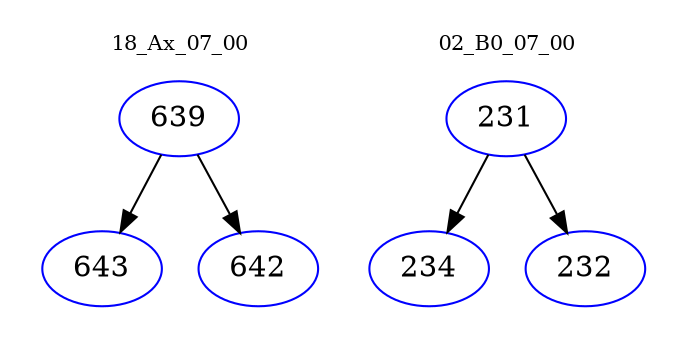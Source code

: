 digraph{
subgraph cluster_0 {
color = white
label = "18_Ax_07_00";
fontsize=10;
T0_639 [label="639", color="blue"]
T0_639 -> T0_643 [color="black"]
T0_643 [label="643", color="blue"]
T0_639 -> T0_642 [color="black"]
T0_642 [label="642", color="blue"]
}
subgraph cluster_1 {
color = white
label = "02_B0_07_00";
fontsize=10;
T1_231 [label="231", color="blue"]
T1_231 -> T1_234 [color="black"]
T1_234 [label="234", color="blue"]
T1_231 -> T1_232 [color="black"]
T1_232 [label="232", color="blue"]
}
}
